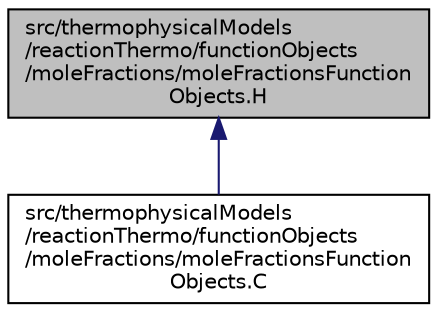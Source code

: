 digraph "src/thermophysicalModels/reactionThermo/functionObjects/moleFractions/moleFractionsFunctionObjects.H"
{
  bgcolor="transparent";
  edge [fontname="Helvetica",fontsize="10",labelfontname="Helvetica",labelfontsize="10"];
  node [fontname="Helvetica",fontsize="10",shape=record];
  Node1 [label="src/thermophysicalModels\l/reactionThermo/functionObjects\l/moleFractions/moleFractionsFunction\lObjects.H",height=0.2,width=0.4,color="black", fillcolor="grey75", style="filled", fontcolor="black"];
  Node1 -> Node2 [dir="back",color="midnightblue",fontsize="10",style="solid",fontname="Helvetica"];
  Node2 [label="src/thermophysicalModels\l/reactionThermo/functionObjects\l/moleFractions/moleFractionsFunction\lObjects.C",height=0.2,width=0.4,color="black",URL="$a10178.html"];
}
